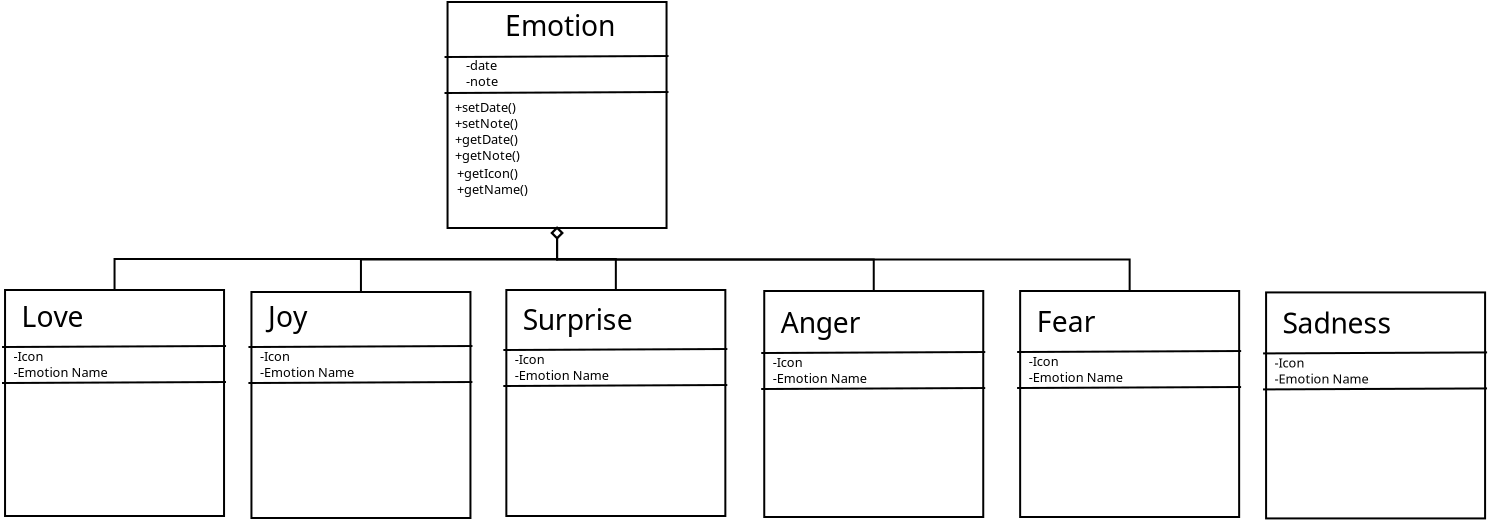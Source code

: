 <?xml version="1.0" encoding="UTF-8"?>
<dia:diagram xmlns:dia="http://www.lysator.liu.se/~alla/dia/">
  <dia:layer name="Background" visible="true" active="true">
    <dia:object type="Standard - Box" version="0" id="O0">
      <dia:attribute name="obj_pos">
        <dia:point val="25.25,2.4"/>
      </dia:attribute>
      <dia:attribute name="obj_bb">
        <dia:rectangle val="25.2,2.35;36.25,13.75"/>
      </dia:attribute>
      <dia:attribute name="elem_corner">
        <dia:point val="25.25,2.4"/>
      </dia:attribute>
      <dia:attribute name="elem_width">
        <dia:real val="10.95"/>
      </dia:attribute>
      <dia:attribute name="elem_height">
        <dia:real val="11.3"/>
      </dia:attribute>
      <dia:attribute name="show_background">
        <dia:boolean val="true"/>
      </dia:attribute>
    </dia:object>
    <dia:object type="Standard - Text" version="1" id="O1">
      <dia:attribute name="obj_pos">
        <dia:point val="28.125,4.1"/>
      </dia:attribute>
      <dia:attribute name="obj_bb">
        <dia:rectangle val="28.125,2.69;33.21,4.39"/>
      </dia:attribute>
      <dia:attribute name="text">
        <dia:composite type="text">
          <dia:attribute name="string">
            <dia:string>#Emotion#</dia:string>
          </dia:attribute>
          <dia:attribute name="font">
            <dia:font family="sans" style="0" name="Helvetica"/>
          </dia:attribute>
          <dia:attribute name="height">
            <dia:real val="1.764"/>
          </dia:attribute>
          <dia:attribute name="pos">
            <dia:point val="28.125,4.1"/>
          </dia:attribute>
          <dia:attribute name="color">
            <dia:color val="#000000"/>
          </dia:attribute>
          <dia:attribute name="alignment">
            <dia:enum val="0"/>
          </dia:attribute>
        </dia:composite>
      </dia:attribute>
      <dia:attribute name="valign">
        <dia:enum val="3"/>
      </dia:attribute>
    </dia:object>
    <dia:object type="Standard - Line" version="0" id="O2">
      <dia:attribute name="obj_pos">
        <dia:point val="25.1,5.15"/>
      </dia:attribute>
      <dia:attribute name="obj_bb">
        <dia:rectangle val="25.05,5.05;36.35,5.2"/>
      </dia:attribute>
      <dia:attribute name="conn_endpoints">
        <dia:point val="25.1,5.15"/>
        <dia:point val="36.3,5.1"/>
      </dia:attribute>
      <dia:attribute name="numcp">
        <dia:int val="1"/>
      </dia:attribute>
    </dia:object>
    <dia:object type="Standard - Line" version="0" id="O3">
      <dia:attribute name="obj_pos">
        <dia:point val="25.098,6.95"/>
      </dia:attribute>
      <dia:attribute name="obj_bb">
        <dia:rectangle val="25.047,6.85;36.348,7.0"/>
      </dia:attribute>
      <dia:attribute name="conn_endpoints">
        <dia:point val="25.098,6.95"/>
        <dia:point val="36.297,6.9"/>
      </dia:attribute>
      <dia:attribute name="numcp">
        <dia:int val="1"/>
      </dia:attribute>
    </dia:object>
    <dia:object type="Standard - Text" version="1" id="O4">
      <dia:attribute name="obj_pos">
        <dia:point val="26.175,5.8"/>
      </dia:attribute>
      <dia:attribute name="obj_bb">
        <dia:rectangle val="26.175,5.16;27.665,6.732"/>
      </dia:attribute>
      <dia:attribute name="text">
        <dia:composite type="text">
          <dia:attribute name="string">
            <dia:string>#-date
-note#</dia:string>
          </dia:attribute>
          <dia:attribute name="font">
            <dia:font family="sans" style="0" name="Helvetica"/>
          </dia:attribute>
          <dia:attribute name="height">
            <dia:real val="0.8"/>
          </dia:attribute>
          <dia:attribute name="pos">
            <dia:point val="26.175,5.8"/>
          </dia:attribute>
          <dia:attribute name="color">
            <dia:color val="#000000"/>
          </dia:attribute>
          <dia:attribute name="alignment">
            <dia:enum val="0"/>
          </dia:attribute>
        </dia:composite>
      </dia:attribute>
      <dia:attribute name="valign">
        <dia:enum val="3"/>
      </dia:attribute>
    </dia:object>
    <dia:object type="Standard - Text" version="1" id="O5">
      <dia:attribute name="obj_pos">
        <dia:point val="25.625,7.9"/>
      </dia:attribute>
      <dia:attribute name="obj_bb">
        <dia:rectangle val="25.625,7.26;28.815,10.432"/>
      </dia:attribute>
      <dia:attribute name="text">
        <dia:composite type="text">
          <dia:attribute name="string">
            <dia:string>#+setDate()
+setNote()
+getDate()
+getNote()#</dia:string>
          </dia:attribute>
          <dia:attribute name="font">
            <dia:font family="sans" style="0" name="Helvetica"/>
          </dia:attribute>
          <dia:attribute name="height">
            <dia:real val="0.8"/>
          </dia:attribute>
          <dia:attribute name="pos">
            <dia:point val="25.625,7.9"/>
          </dia:attribute>
          <dia:attribute name="color">
            <dia:color val="#000000"/>
          </dia:attribute>
          <dia:attribute name="alignment">
            <dia:enum val="0"/>
          </dia:attribute>
        </dia:composite>
      </dia:attribute>
      <dia:attribute name="valign">
        <dia:enum val="3"/>
      </dia:attribute>
    </dia:object>
    <dia:object type="Standard - Box" version="0" id="O6">
      <dia:attribute name="obj_pos">
        <dia:point val="15.445,16.9"/>
      </dia:attribute>
      <dia:attribute name="obj_bb">
        <dia:rectangle val="15.395,16.85;26.445,28.25"/>
      </dia:attribute>
      <dia:attribute name="elem_corner">
        <dia:point val="15.445,16.9"/>
      </dia:attribute>
      <dia:attribute name="elem_width">
        <dia:real val="10.95"/>
      </dia:attribute>
      <dia:attribute name="elem_height">
        <dia:real val="11.3"/>
      </dia:attribute>
      <dia:attribute name="show_background">
        <dia:boolean val="true"/>
      </dia:attribute>
    </dia:object>
    <dia:object type="Standard - Text" version="1" id="O7">
      <dia:attribute name="obj_pos">
        <dia:point val="16.27,18.65"/>
      </dia:attribute>
      <dia:attribute name="obj_bb">
        <dia:rectangle val="16.27,17.24;18.325,18.94"/>
      </dia:attribute>
      <dia:attribute name="text">
        <dia:composite type="text">
          <dia:attribute name="string">
            <dia:string>#Joy#</dia:string>
          </dia:attribute>
          <dia:attribute name="font">
            <dia:font family="sans" style="0" name="Helvetica"/>
          </dia:attribute>
          <dia:attribute name="height">
            <dia:real val="1.764"/>
          </dia:attribute>
          <dia:attribute name="pos">
            <dia:point val="16.27,18.65"/>
          </dia:attribute>
          <dia:attribute name="color">
            <dia:color val="#000000"/>
          </dia:attribute>
          <dia:attribute name="alignment">
            <dia:enum val="0"/>
          </dia:attribute>
        </dia:composite>
      </dia:attribute>
      <dia:attribute name="valign">
        <dia:enum val="3"/>
      </dia:attribute>
    </dia:object>
    <dia:object type="Standard - Line" version="0" id="O8">
      <dia:attribute name="obj_pos">
        <dia:point val="15.295,19.65"/>
      </dia:attribute>
      <dia:attribute name="obj_bb">
        <dia:rectangle val="15.245,19.55;26.545,19.7"/>
      </dia:attribute>
      <dia:attribute name="conn_endpoints">
        <dia:point val="15.295,19.65"/>
        <dia:point val="26.495,19.6"/>
      </dia:attribute>
      <dia:attribute name="numcp">
        <dia:int val="1"/>
      </dia:attribute>
    </dia:object>
    <dia:object type="Standard - Line" version="0" id="O9">
      <dia:attribute name="obj_pos">
        <dia:point val="15.293,21.45"/>
      </dia:attribute>
      <dia:attribute name="obj_bb">
        <dia:rectangle val="15.242,21.35;26.543,21.5"/>
      </dia:attribute>
      <dia:attribute name="conn_endpoints">
        <dia:point val="15.293,21.45"/>
        <dia:point val="26.492,21.4"/>
      </dia:attribute>
      <dia:attribute name="numcp">
        <dia:int val="1"/>
      </dia:attribute>
    </dia:object>
    <dia:object type="Standard - Text" version="1" id="O10">
      <dia:attribute name="obj_pos">
        <dia:point val="22.95,18.35"/>
      </dia:attribute>
      <dia:attribute name="obj_bb">
        <dia:rectangle val="22.95,17.71;22.95,18.483"/>
      </dia:attribute>
      <dia:attribute name="text">
        <dia:composite type="text">
          <dia:attribute name="string">
            <dia:string>##</dia:string>
          </dia:attribute>
          <dia:attribute name="font">
            <dia:font family="sans" style="0" name="Helvetica"/>
          </dia:attribute>
          <dia:attribute name="height">
            <dia:real val="0.8"/>
          </dia:attribute>
          <dia:attribute name="pos">
            <dia:point val="22.95,18.35"/>
          </dia:attribute>
          <dia:attribute name="color">
            <dia:color val="#000000"/>
          </dia:attribute>
          <dia:attribute name="alignment">
            <dia:enum val="0"/>
          </dia:attribute>
        </dia:composite>
      </dia:attribute>
      <dia:attribute name="valign">
        <dia:enum val="3"/>
      </dia:attribute>
    </dia:object>
    <dia:object type="Standard - Text" version="1" id="O11">
      <dia:attribute name="obj_pos">
        <dia:point val="15.87,20.35"/>
      </dia:attribute>
      <dia:attribute name="obj_bb">
        <dia:rectangle val="15.87,19.71;20.253,21.282"/>
      </dia:attribute>
      <dia:attribute name="text">
        <dia:composite type="text">
          <dia:attribute name="string">
            <dia:string>#-Icon
-Emotion Name#</dia:string>
          </dia:attribute>
          <dia:attribute name="font">
            <dia:font family="sans" style="0" name="Helvetica"/>
          </dia:attribute>
          <dia:attribute name="height">
            <dia:real val="0.8"/>
          </dia:attribute>
          <dia:attribute name="pos">
            <dia:point val="15.87,20.35"/>
          </dia:attribute>
          <dia:attribute name="color">
            <dia:color val="#000000"/>
          </dia:attribute>
          <dia:attribute name="alignment">
            <dia:enum val="0"/>
          </dia:attribute>
        </dia:composite>
      </dia:attribute>
      <dia:attribute name="valign">
        <dia:enum val="3"/>
      </dia:attribute>
    </dia:object>
    <dia:object type="Standard - Text" version="1" id="O12">
      <dia:attribute name="obj_pos">
        <dia:point val="25.72,11.2"/>
      </dia:attribute>
      <dia:attribute name="obj_bb">
        <dia:rectangle val="25.72,10.56;29.22,12.133"/>
      </dia:attribute>
      <dia:attribute name="text">
        <dia:composite type="text">
          <dia:attribute name="string">
            <dia:string>#+getIcon()
+getName()#</dia:string>
          </dia:attribute>
          <dia:attribute name="font">
            <dia:font family="sans" style="0" name="Helvetica"/>
          </dia:attribute>
          <dia:attribute name="height">
            <dia:real val="0.8"/>
          </dia:attribute>
          <dia:attribute name="pos">
            <dia:point val="25.72,11.2"/>
          </dia:attribute>
          <dia:attribute name="color">
            <dia:color val="#000000"/>
          </dia:attribute>
          <dia:attribute name="alignment">
            <dia:enum val="0"/>
          </dia:attribute>
        </dia:composite>
      </dia:attribute>
      <dia:attribute name="valign">
        <dia:enum val="3"/>
      </dia:attribute>
    </dia:object>
    <dia:object type="Standard - Box" version="0" id="O13">
      <dia:attribute name="obj_pos">
        <dia:point val="28.19,16.8"/>
      </dia:attribute>
      <dia:attribute name="obj_bb">
        <dia:rectangle val="28.14,16.75;39.19,28.15"/>
      </dia:attribute>
      <dia:attribute name="elem_corner">
        <dia:point val="28.19,16.8"/>
      </dia:attribute>
      <dia:attribute name="elem_width">
        <dia:real val="10.95"/>
      </dia:attribute>
      <dia:attribute name="elem_height">
        <dia:real val="11.3"/>
      </dia:attribute>
      <dia:attribute name="show_background">
        <dia:boolean val="true"/>
      </dia:attribute>
    </dia:object>
    <dia:object type="Standard - Text" version="1" id="O14">
      <dia:attribute name="obj_pos">
        <dia:point val="29.015,18.8"/>
      </dia:attribute>
      <dia:attribute name="obj_bb">
        <dia:rectangle val="29.015,17.39;34.075,19.09"/>
      </dia:attribute>
      <dia:attribute name="text">
        <dia:composite type="text">
          <dia:attribute name="string">
            <dia:string>#Surprise#</dia:string>
          </dia:attribute>
          <dia:attribute name="font">
            <dia:font family="sans" style="0" name="Helvetica"/>
          </dia:attribute>
          <dia:attribute name="height">
            <dia:real val="1.764"/>
          </dia:attribute>
          <dia:attribute name="pos">
            <dia:point val="29.015,18.8"/>
          </dia:attribute>
          <dia:attribute name="color">
            <dia:color val="#000000"/>
          </dia:attribute>
          <dia:attribute name="alignment">
            <dia:enum val="0"/>
          </dia:attribute>
        </dia:composite>
      </dia:attribute>
      <dia:attribute name="valign">
        <dia:enum val="3"/>
      </dia:attribute>
    </dia:object>
    <dia:object type="Standard - Line" version="0" id="O15">
      <dia:attribute name="obj_pos">
        <dia:point val="28.04,19.8"/>
      </dia:attribute>
      <dia:attribute name="obj_bb">
        <dia:rectangle val="27.99,19.7;39.29,19.85"/>
      </dia:attribute>
      <dia:attribute name="conn_endpoints">
        <dia:point val="28.04,19.8"/>
        <dia:point val="39.24,19.75"/>
      </dia:attribute>
      <dia:attribute name="numcp">
        <dia:int val="1"/>
      </dia:attribute>
    </dia:object>
    <dia:object type="Standard - Line" version="0" id="O16">
      <dia:attribute name="obj_pos">
        <dia:point val="28.038,21.6"/>
      </dia:attribute>
      <dia:attribute name="obj_bb">
        <dia:rectangle val="27.987,21.5;39.288,21.65"/>
      </dia:attribute>
      <dia:attribute name="conn_endpoints">
        <dia:point val="28.038,21.6"/>
        <dia:point val="39.237,21.55"/>
      </dia:attribute>
      <dia:attribute name="numcp">
        <dia:int val="1"/>
      </dia:attribute>
    </dia:object>
    <dia:object type="Standard - Text" version="1" id="O17">
      <dia:attribute name="obj_pos">
        <dia:point val="35.695,18.5"/>
      </dia:attribute>
      <dia:attribute name="obj_bb">
        <dia:rectangle val="35.695,17.86;35.695,18.633"/>
      </dia:attribute>
      <dia:attribute name="text">
        <dia:composite type="text">
          <dia:attribute name="string">
            <dia:string>##</dia:string>
          </dia:attribute>
          <dia:attribute name="font">
            <dia:font family="sans" style="0" name="Helvetica"/>
          </dia:attribute>
          <dia:attribute name="height">
            <dia:real val="0.8"/>
          </dia:attribute>
          <dia:attribute name="pos">
            <dia:point val="35.695,18.5"/>
          </dia:attribute>
          <dia:attribute name="color">
            <dia:color val="#000000"/>
          </dia:attribute>
          <dia:attribute name="alignment">
            <dia:enum val="0"/>
          </dia:attribute>
        </dia:composite>
      </dia:attribute>
      <dia:attribute name="valign">
        <dia:enum val="3"/>
      </dia:attribute>
    </dia:object>
    <dia:object type="Standard - Text" version="1" id="O18">
      <dia:attribute name="obj_pos">
        <dia:point val="28.615,20.5"/>
      </dia:attribute>
      <dia:attribute name="obj_bb">
        <dia:rectangle val="28.615,19.86;32.998,21.433"/>
      </dia:attribute>
      <dia:attribute name="text">
        <dia:composite type="text">
          <dia:attribute name="string">
            <dia:string>#-Icon
-Emotion Name#</dia:string>
          </dia:attribute>
          <dia:attribute name="font">
            <dia:font family="sans" style="0" name="Helvetica"/>
          </dia:attribute>
          <dia:attribute name="height">
            <dia:real val="0.8"/>
          </dia:attribute>
          <dia:attribute name="pos">
            <dia:point val="28.615,20.5"/>
          </dia:attribute>
          <dia:attribute name="color">
            <dia:color val="#000000"/>
          </dia:attribute>
          <dia:attribute name="alignment">
            <dia:enum val="0"/>
          </dia:attribute>
        </dia:composite>
      </dia:attribute>
      <dia:attribute name="valign">
        <dia:enum val="3"/>
      </dia:attribute>
    </dia:object>
    <dia:object type="Standard - Box" version="0" id="O19">
      <dia:attribute name="obj_pos">
        <dia:point val="41.085,16.85"/>
      </dia:attribute>
      <dia:attribute name="obj_bb">
        <dia:rectangle val="41.035,16.8;52.085,28.2"/>
      </dia:attribute>
      <dia:attribute name="elem_corner">
        <dia:point val="41.085,16.85"/>
      </dia:attribute>
      <dia:attribute name="elem_width">
        <dia:real val="10.95"/>
      </dia:attribute>
      <dia:attribute name="elem_height">
        <dia:real val="11.3"/>
      </dia:attribute>
      <dia:attribute name="show_background">
        <dia:boolean val="true"/>
      </dia:attribute>
    </dia:object>
    <dia:object type="Standard - Text" version="1" id="O20">
      <dia:attribute name="obj_pos">
        <dia:point val="41.91,18.95"/>
      </dia:attribute>
      <dia:attribute name="obj_bb">
        <dia:rectangle val="41.91,17.54;45.578,19.24"/>
      </dia:attribute>
      <dia:attribute name="text">
        <dia:composite type="text">
          <dia:attribute name="string">
            <dia:string>#Anger#</dia:string>
          </dia:attribute>
          <dia:attribute name="font">
            <dia:font family="sans" style="0" name="Helvetica"/>
          </dia:attribute>
          <dia:attribute name="height">
            <dia:real val="1.764"/>
          </dia:attribute>
          <dia:attribute name="pos">
            <dia:point val="41.91,18.95"/>
          </dia:attribute>
          <dia:attribute name="color">
            <dia:color val="#000000"/>
          </dia:attribute>
          <dia:attribute name="alignment">
            <dia:enum val="0"/>
          </dia:attribute>
        </dia:composite>
      </dia:attribute>
      <dia:attribute name="valign">
        <dia:enum val="3"/>
      </dia:attribute>
    </dia:object>
    <dia:object type="Standard - Line" version="0" id="O21">
      <dia:attribute name="obj_pos">
        <dia:point val="40.935,19.95"/>
      </dia:attribute>
      <dia:attribute name="obj_bb">
        <dia:rectangle val="40.885,19.85;52.185,20.0"/>
      </dia:attribute>
      <dia:attribute name="conn_endpoints">
        <dia:point val="40.935,19.95"/>
        <dia:point val="52.135,19.9"/>
      </dia:attribute>
      <dia:attribute name="numcp">
        <dia:int val="1"/>
      </dia:attribute>
    </dia:object>
    <dia:object type="Standard - Line" version="0" id="O22">
      <dia:attribute name="obj_pos">
        <dia:point val="40.932,21.75"/>
      </dia:attribute>
      <dia:attribute name="obj_bb">
        <dia:rectangle val="40.882,21.65;52.183,21.8"/>
      </dia:attribute>
      <dia:attribute name="conn_endpoints">
        <dia:point val="40.932,21.75"/>
        <dia:point val="52.133,21.7"/>
      </dia:attribute>
      <dia:attribute name="numcp">
        <dia:int val="1"/>
      </dia:attribute>
    </dia:object>
    <dia:object type="Standard - Text" version="1" id="O23">
      <dia:attribute name="obj_pos">
        <dia:point val="48.59,18.65"/>
      </dia:attribute>
      <dia:attribute name="obj_bb">
        <dia:rectangle val="48.59,18.01;48.59,18.782"/>
      </dia:attribute>
      <dia:attribute name="text">
        <dia:composite type="text">
          <dia:attribute name="string">
            <dia:string>##</dia:string>
          </dia:attribute>
          <dia:attribute name="font">
            <dia:font family="sans" style="0" name="Helvetica"/>
          </dia:attribute>
          <dia:attribute name="height">
            <dia:real val="0.8"/>
          </dia:attribute>
          <dia:attribute name="pos">
            <dia:point val="48.59,18.65"/>
          </dia:attribute>
          <dia:attribute name="color">
            <dia:color val="#000000"/>
          </dia:attribute>
          <dia:attribute name="alignment">
            <dia:enum val="0"/>
          </dia:attribute>
        </dia:composite>
      </dia:attribute>
      <dia:attribute name="valign">
        <dia:enum val="3"/>
      </dia:attribute>
    </dia:object>
    <dia:object type="Standard - Text" version="1" id="O24">
      <dia:attribute name="obj_pos">
        <dia:point val="41.51,20.65"/>
      </dia:attribute>
      <dia:attribute name="obj_bb">
        <dia:rectangle val="41.51,20.01;45.892,21.582"/>
      </dia:attribute>
      <dia:attribute name="text">
        <dia:composite type="text">
          <dia:attribute name="string">
            <dia:string>#-Icon
-Emotion Name#</dia:string>
          </dia:attribute>
          <dia:attribute name="font">
            <dia:font family="sans" style="0" name="Helvetica"/>
          </dia:attribute>
          <dia:attribute name="height">
            <dia:real val="0.8"/>
          </dia:attribute>
          <dia:attribute name="pos">
            <dia:point val="41.51,20.65"/>
          </dia:attribute>
          <dia:attribute name="color">
            <dia:color val="#000000"/>
          </dia:attribute>
          <dia:attribute name="alignment">
            <dia:enum val="0"/>
          </dia:attribute>
        </dia:composite>
      </dia:attribute>
      <dia:attribute name="valign">
        <dia:enum val="3"/>
      </dia:attribute>
    </dia:object>
    <dia:object type="Standard - Box" version="0" id="O25">
      <dia:attribute name="obj_pos">
        <dia:point val="53.88,16.85"/>
      </dia:attribute>
      <dia:attribute name="obj_bb">
        <dia:rectangle val="53.83,16.8;64.88,28.2"/>
      </dia:attribute>
      <dia:attribute name="elem_corner">
        <dia:point val="53.88,16.85"/>
      </dia:attribute>
      <dia:attribute name="elem_width">
        <dia:real val="10.95"/>
      </dia:attribute>
      <dia:attribute name="elem_height">
        <dia:real val="11.3"/>
      </dia:attribute>
      <dia:attribute name="show_background">
        <dia:boolean val="true"/>
      </dia:attribute>
    </dia:object>
    <dia:object type="Standard - Text" version="1" id="O26">
      <dia:attribute name="obj_pos">
        <dia:point val="54.705,18.9"/>
      </dia:attribute>
      <dia:attribute name="obj_bb">
        <dia:rectangle val="54.705,17.49;57.43,19.19"/>
      </dia:attribute>
      <dia:attribute name="text">
        <dia:composite type="text">
          <dia:attribute name="string">
            <dia:string>#Fear#</dia:string>
          </dia:attribute>
          <dia:attribute name="font">
            <dia:font family="sans" style="0" name="Helvetica"/>
          </dia:attribute>
          <dia:attribute name="height">
            <dia:real val="1.764"/>
          </dia:attribute>
          <dia:attribute name="pos">
            <dia:point val="54.705,18.9"/>
          </dia:attribute>
          <dia:attribute name="color">
            <dia:color val="#000000"/>
          </dia:attribute>
          <dia:attribute name="alignment">
            <dia:enum val="0"/>
          </dia:attribute>
        </dia:composite>
      </dia:attribute>
      <dia:attribute name="valign">
        <dia:enum val="3"/>
      </dia:attribute>
    </dia:object>
    <dia:object type="Standard - Line" version="0" id="O27">
      <dia:attribute name="obj_pos">
        <dia:point val="53.73,19.9"/>
      </dia:attribute>
      <dia:attribute name="obj_bb">
        <dia:rectangle val="53.68,19.8;64.98,19.95"/>
      </dia:attribute>
      <dia:attribute name="conn_endpoints">
        <dia:point val="53.73,19.9"/>
        <dia:point val="64.93,19.85"/>
      </dia:attribute>
      <dia:attribute name="numcp">
        <dia:int val="1"/>
      </dia:attribute>
    </dia:object>
    <dia:object type="Standard - Line" version="0" id="O28">
      <dia:attribute name="obj_pos">
        <dia:point val="53.727,21.7"/>
      </dia:attribute>
      <dia:attribute name="obj_bb">
        <dia:rectangle val="53.677,21.6;64.978,21.75"/>
      </dia:attribute>
      <dia:attribute name="conn_endpoints">
        <dia:point val="53.727,21.7"/>
        <dia:point val="64.927,21.65"/>
      </dia:attribute>
      <dia:attribute name="numcp">
        <dia:int val="1"/>
      </dia:attribute>
    </dia:object>
    <dia:object type="Standard - Text" version="1" id="O29">
      <dia:attribute name="obj_pos">
        <dia:point val="61.385,18.6"/>
      </dia:attribute>
      <dia:attribute name="obj_bb">
        <dia:rectangle val="61.385,17.96;61.385,18.733"/>
      </dia:attribute>
      <dia:attribute name="text">
        <dia:composite type="text">
          <dia:attribute name="string">
            <dia:string>##</dia:string>
          </dia:attribute>
          <dia:attribute name="font">
            <dia:font family="sans" style="0" name="Helvetica"/>
          </dia:attribute>
          <dia:attribute name="height">
            <dia:real val="0.8"/>
          </dia:attribute>
          <dia:attribute name="pos">
            <dia:point val="61.385,18.6"/>
          </dia:attribute>
          <dia:attribute name="color">
            <dia:color val="#000000"/>
          </dia:attribute>
          <dia:attribute name="alignment">
            <dia:enum val="0"/>
          </dia:attribute>
        </dia:composite>
      </dia:attribute>
      <dia:attribute name="valign">
        <dia:enum val="3"/>
      </dia:attribute>
    </dia:object>
    <dia:object type="Standard - Text" version="1" id="O30">
      <dia:attribute name="obj_pos">
        <dia:point val="54.305,20.6"/>
      </dia:attribute>
      <dia:attribute name="obj_bb">
        <dia:rectangle val="54.305,19.96;58.688,21.532"/>
      </dia:attribute>
      <dia:attribute name="text">
        <dia:composite type="text">
          <dia:attribute name="string">
            <dia:string>#-Icon
-Emotion Name#</dia:string>
          </dia:attribute>
          <dia:attribute name="font">
            <dia:font family="sans" style="0" name="Helvetica"/>
          </dia:attribute>
          <dia:attribute name="height">
            <dia:real val="0.8"/>
          </dia:attribute>
          <dia:attribute name="pos">
            <dia:point val="54.305,20.6"/>
          </dia:attribute>
          <dia:attribute name="color">
            <dia:color val="#000000"/>
          </dia:attribute>
          <dia:attribute name="alignment">
            <dia:enum val="0"/>
          </dia:attribute>
        </dia:composite>
      </dia:attribute>
      <dia:attribute name="valign">
        <dia:enum val="3"/>
      </dia:attribute>
    </dia:object>
    <dia:object type="Standard - Box" version="0" id="O31">
      <dia:attribute name="obj_pos">
        <dia:point val="3.125,16.8"/>
      </dia:attribute>
      <dia:attribute name="obj_bb">
        <dia:rectangle val="3.075,16.75;14.125,28.15"/>
      </dia:attribute>
      <dia:attribute name="elem_corner">
        <dia:point val="3.125,16.8"/>
      </dia:attribute>
      <dia:attribute name="elem_width">
        <dia:real val="10.95"/>
      </dia:attribute>
      <dia:attribute name="elem_height">
        <dia:real val="11.3"/>
      </dia:attribute>
      <dia:attribute name="show_background">
        <dia:boolean val="true"/>
      </dia:attribute>
    </dia:object>
    <dia:object type="Standard - Text" version="1" id="O32">
      <dia:attribute name="obj_pos">
        <dia:point val="3.95,18.65"/>
      </dia:attribute>
      <dia:attribute name="obj_bb">
        <dia:rectangle val="3.95,17.24;6.862,18.94"/>
      </dia:attribute>
      <dia:attribute name="text">
        <dia:composite type="text">
          <dia:attribute name="string">
            <dia:string>#Love#</dia:string>
          </dia:attribute>
          <dia:attribute name="font">
            <dia:font family="sans" style="0" name="Helvetica"/>
          </dia:attribute>
          <dia:attribute name="height">
            <dia:real val="1.764"/>
          </dia:attribute>
          <dia:attribute name="pos">
            <dia:point val="3.95,18.65"/>
          </dia:attribute>
          <dia:attribute name="color">
            <dia:color val="#000000"/>
          </dia:attribute>
          <dia:attribute name="alignment">
            <dia:enum val="0"/>
          </dia:attribute>
        </dia:composite>
      </dia:attribute>
      <dia:attribute name="valign">
        <dia:enum val="3"/>
      </dia:attribute>
    </dia:object>
    <dia:object type="Standard - Line" version="0" id="O33">
      <dia:attribute name="obj_pos">
        <dia:point val="2.975,19.65"/>
      </dia:attribute>
      <dia:attribute name="obj_bb">
        <dia:rectangle val="2.925,19.55;14.225,19.7"/>
      </dia:attribute>
      <dia:attribute name="conn_endpoints">
        <dia:point val="2.975,19.65"/>
        <dia:point val="14.175,19.6"/>
      </dia:attribute>
      <dia:attribute name="numcp">
        <dia:int val="1"/>
      </dia:attribute>
    </dia:object>
    <dia:object type="Standard - Line" version="0" id="O34">
      <dia:attribute name="obj_pos">
        <dia:point val="2.973,21.45"/>
      </dia:attribute>
      <dia:attribute name="obj_bb">
        <dia:rectangle val="2.922,21.35;14.223,21.5"/>
      </dia:attribute>
      <dia:attribute name="conn_endpoints">
        <dia:point val="2.973,21.45"/>
        <dia:point val="14.172,21.4"/>
      </dia:attribute>
      <dia:attribute name="numcp">
        <dia:int val="1"/>
      </dia:attribute>
    </dia:object>
    <dia:object type="Standard - Text" version="1" id="O35">
      <dia:attribute name="obj_pos">
        <dia:point val="10.63,18.35"/>
      </dia:attribute>
      <dia:attribute name="obj_bb">
        <dia:rectangle val="10.63,17.71;10.63,18.483"/>
      </dia:attribute>
      <dia:attribute name="text">
        <dia:composite type="text">
          <dia:attribute name="string">
            <dia:string>##</dia:string>
          </dia:attribute>
          <dia:attribute name="font">
            <dia:font family="sans" style="0" name="Helvetica"/>
          </dia:attribute>
          <dia:attribute name="height">
            <dia:real val="0.8"/>
          </dia:attribute>
          <dia:attribute name="pos">
            <dia:point val="10.63,18.35"/>
          </dia:attribute>
          <dia:attribute name="color">
            <dia:color val="#000000"/>
          </dia:attribute>
          <dia:attribute name="alignment">
            <dia:enum val="0"/>
          </dia:attribute>
        </dia:composite>
      </dia:attribute>
      <dia:attribute name="valign">
        <dia:enum val="3"/>
      </dia:attribute>
    </dia:object>
    <dia:object type="Standard - Text" version="1" id="O36">
      <dia:attribute name="obj_pos">
        <dia:point val="3.55,20.35"/>
      </dia:attribute>
      <dia:attribute name="obj_bb">
        <dia:rectangle val="3.55,19.71;7.933,21.282"/>
      </dia:attribute>
      <dia:attribute name="text">
        <dia:composite type="text">
          <dia:attribute name="string">
            <dia:string>#-Icon
-Emotion Name#</dia:string>
          </dia:attribute>
          <dia:attribute name="font">
            <dia:font family="sans" style="0" name="Helvetica"/>
          </dia:attribute>
          <dia:attribute name="height">
            <dia:real val="0.8"/>
          </dia:attribute>
          <dia:attribute name="pos">
            <dia:point val="3.55,20.35"/>
          </dia:attribute>
          <dia:attribute name="color">
            <dia:color val="#000000"/>
          </dia:attribute>
          <dia:attribute name="alignment">
            <dia:enum val="0"/>
          </dia:attribute>
        </dia:composite>
      </dia:attribute>
      <dia:attribute name="valign">
        <dia:enum val="3"/>
      </dia:attribute>
    </dia:object>
    <dia:object type="Standard - ZigZagLine" version="1" id="O37">
      <dia:attribute name="obj_pos">
        <dia:point val="8.6,16.8"/>
      </dia:attribute>
      <dia:attribute name="obj_bb">
        <dia:rectangle val="8.55,13.629;31.046,16.85"/>
      </dia:attribute>
      <dia:attribute name="orth_points">
        <dia:point val="8.6,16.8"/>
        <dia:point val="8.6,15.25"/>
        <dia:point val="30.725,15.25"/>
        <dia:point val="30.725,13.7"/>
      </dia:attribute>
      <dia:attribute name="orth_orient">
        <dia:enum val="1"/>
        <dia:enum val="0"/>
        <dia:enum val="1"/>
      </dia:attribute>
      <dia:attribute name="autorouting">
        <dia:boolean val="true"/>
      </dia:attribute>
      <dia:attribute name="end_arrow">
        <dia:enum val="4"/>
      </dia:attribute>
      <dia:attribute name="end_arrow_length">
        <dia:real val="0.5"/>
      </dia:attribute>
      <dia:attribute name="end_arrow_width">
        <dia:real val="0.5"/>
      </dia:attribute>
      <dia:connections>
        <dia:connection handle="0" to="O31" connection="1"/>
        <dia:connection handle="1" to="O0" connection="6"/>
      </dia:connections>
    </dia:object>
    <dia:object type="Standard - ZigZagLine" version="1" id="O38">
      <dia:attribute name="obj_pos">
        <dia:point val="20.92,16.85"/>
      </dia:attribute>
      <dia:attribute name="obj_bb">
        <dia:rectangle val="20.87,13.629;31.046,16.9"/>
      </dia:attribute>
      <dia:attribute name="orth_points">
        <dia:point val="20.92,16.85"/>
        <dia:point val="20.92,15.275"/>
        <dia:point val="30.725,15.275"/>
        <dia:point val="30.725,13.7"/>
      </dia:attribute>
      <dia:attribute name="orth_orient">
        <dia:enum val="1"/>
        <dia:enum val="0"/>
        <dia:enum val="1"/>
      </dia:attribute>
      <dia:attribute name="autorouting">
        <dia:boolean val="true"/>
      </dia:attribute>
      <dia:attribute name="end_arrow">
        <dia:enum val="4"/>
      </dia:attribute>
      <dia:attribute name="end_arrow_length">
        <dia:real val="0.5"/>
      </dia:attribute>
      <dia:attribute name="end_arrow_width">
        <dia:real val="0.5"/>
      </dia:attribute>
      <dia:connections>
        <dia:connection handle="0" to="O6" connection="8"/>
        <dia:connection handle="1" to="O0" connection="6"/>
      </dia:connections>
    </dia:object>
    <dia:object type="Standard - ZigZagLine" version="1" id="O39">
      <dia:attribute name="obj_pos">
        <dia:point val="59.355,16.85"/>
      </dia:attribute>
      <dia:attribute name="obj_bb">
        <dia:rectangle val="30.404,13.629;59.405,16.9"/>
      </dia:attribute>
      <dia:attribute name="orth_points">
        <dia:point val="59.355,16.85"/>
        <dia:point val="59.355,15.275"/>
        <dia:point val="30.725,15.275"/>
        <dia:point val="30.725,13.7"/>
      </dia:attribute>
      <dia:attribute name="orth_orient">
        <dia:enum val="1"/>
        <dia:enum val="0"/>
        <dia:enum val="1"/>
      </dia:attribute>
      <dia:attribute name="autorouting">
        <dia:boolean val="true"/>
      </dia:attribute>
      <dia:attribute name="end_arrow">
        <dia:enum val="4"/>
      </dia:attribute>
      <dia:attribute name="end_arrow_length">
        <dia:real val="0.5"/>
      </dia:attribute>
      <dia:attribute name="end_arrow_width">
        <dia:real val="0.5"/>
      </dia:attribute>
      <dia:connections>
        <dia:connection handle="0" to="O25" connection="1"/>
        <dia:connection handle="1" to="O0" connection="6"/>
      </dia:connections>
    </dia:object>
    <dia:object type="Standard - ZigZagLine" version="1" id="O40">
      <dia:attribute name="obj_pos">
        <dia:point val="46.56,16.85"/>
      </dia:attribute>
      <dia:attribute name="obj_bb">
        <dia:rectangle val="30.404,13.629;46.61,16.9"/>
      </dia:attribute>
      <dia:attribute name="orth_points">
        <dia:point val="46.56,16.85"/>
        <dia:point val="46.56,15.275"/>
        <dia:point val="30.725,15.275"/>
        <dia:point val="30.725,13.7"/>
      </dia:attribute>
      <dia:attribute name="orth_orient">
        <dia:enum val="1"/>
        <dia:enum val="0"/>
        <dia:enum val="1"/>
      </dia:attribute>
      <dia:attribute name="autorouting">
        <dia:boolean val="true"/>
      </dia:attribute>
      <dia:attribute name="end_arrow">
        <dia:enum val="4"/>
      </dia:attribute>
      <dia:attribute name="end_arrow_length">
        <dia:real val="0.5"/>
      </dia:attribute>
      <dia:attribute name="end_arrow_width">
        <dia:real val="0.5"/>
      </dia:attribute>
      <dia:connections>
        <dia:connection handle="0" to="O19" connection="1"/>
        <dia:connection handle="1" to="O0" connection="6"/>
      </dia:connections>
    </dia:object>
    <dia:object type="Standard - ZigZagLine" version="1" id="O41">
      <dia:attribute name="obj_pos">
        <dia:point val="33.665,16.8"/>
      </dia:attribute>
      <dia:attribute name="obj_bb">
        <dia:rectangle val="30.404,13.629;33.715,16.85"/>
      </dia:attribute>
      <dia:attribute name="orth_points">
        <dia:point val="33.665,16.8"/>
        <dia:point val="33.665,15.25"/>
        <dia:point val="30.725,15.25"/>
        <dia:point val="30.725,13.7"/>
      </dia:attribute>
      <dia:attribute name="orth_orient">
        <dia:enum val="1"/>
        <dia:enum val="0"/>
        <dia:enum val="1"/>
      </dia:attribute>
      <dia:attribute name="autorouting">
        <dia:boolean val="true"/>
      </dia:attribute>
      <dia:attribute name="end_arrow">
        <dia:enum val="4"/>
      </dia:attribute>
      <dia:attribute name="end_arrow_length">
        <dia:real val="0.5"/>
      </dia:attribute>
      <dia:attribute name="end_arrow_width">
        <dia:real val="0.5"/>
      </dia:attribute>
      <dia:connections>
        <dia:connection handle="0" to="O13" connection="1"/>
        <dia:connection handle="1" to="O0" connection="6"/>
      </dia:connections>
    </dia:object>
    <dia:object type="Standard - Box" version="0" id="O42">
      <dia:attribute name="obj_pos">
        <dia:point val="66.177,16.921"/>
      </dia:attribute>
      <dia:attribute name="obj_bb">
        <dia:rectangle val="66.127,16.871;77.177,28.271"/>
      </dia:attribute>
      <dia:attribute name="elem_corner">
        <dia:point val="66.177,16.921"/>
      </dia:attribute>
      <dia:attribute name="elem_width">
        <dia:real val="10.95"/>
      </dia:attribute>
      <dia:attribute name="elem_height">
        <dia:real val="11.3"/>
      </dia:attribute>
      <dia:attribute name="show_background">
        <dia:boolean val="true"/>
      </dia:attribute>
    </dia:object>
    <dia:object type="Standard - Text" version="1" id="O43">
      <dia:attribute name="obj_pos">
        <dia:point val="67.002,18.971"/>
      </dia:attribute>
      <dia:attribute name="obj_bb">
        <dia:rectangle val="67.002,17.518;72.137,19.346"/>
      </dia:attribute>
      <dia:attribute name="text">
        <dia:composite type="text">
          <dia:attribute name="string">
            <dia:string>#Sadness#</dia:string>
          </dia:attribute>
          <dia:attribute name="font">
            <dia:font family="sans" style="0" name="Helvetica"/>
          </dia:attribute>
          <dia:attribute name="height">
            <dia:real val="1.764"/>
          </dia:attribute>
          <dia:attribute name="pos">
            <dia:point val="67.002,18.971"/>
          </dia:attribute>
          <dia:attribute name="color">
            <dia:color val="#000000"/>
          </dia:attribute>
          <dia:attribute name="alignment">
            <dia:enum val="0"/>
          </dia:attribute>
        </dia:composite>
      </dia:attribute>
      <dia:attribute name="valign">
        <dia:enum val="3"/>
      </dia:attribute>
    </dia:object>
    <dia:object type="Standard - Line" version="0" id="O44">
      <dia:attribute name="obj_pos">
        <dia:point val="66.027,19.971"/>
      </dia:attribute>
      <dia:attribute name="obj_bb">
        <dia:rectangle val="65.976,19.87;77.277,20.021"/>
      </dia:attribute>
      <dia:attribute name="conn_endpoints">
        <dia:point val="66.027,19.971"/>
        <dia:point val="77.227,19.921"/>
      </dia:attribute>
      <dia:attribute name="numcp">
        <dia:int val="1"/>
      </dia:attribute>
    </dia:object>
    <dia:object type="Standard - Line" version="0" id="O45">
      <dia:attribute name="obj_pos">
        <dia:point val="66.024,21.771"/>
      </dia:attribute>
      <dia:attribute name="obj_bb">
        <dia:rectangle val="65.974,21.671;77.274,21.821"/>
      </dia:attribute>
      <dia:attribute name="conn_endpoints">
        <dia:point val="66.024,21.771"/>
        <dia:point val="77.224,21.721"/>
      </dia:attribute>
      <dia:attribute name="numcp">
        <dia:int val="1"/>
      </dia:attribute>
    </dia:object>
    <dia:object type="Standard - Text" version="1" id="O46">
      <dia:attribute name="obj_pos">
        <dia:point val="73.682,18.671"/>
      </dia:attribute>
      <dia:attribute name="obj_bb">
        <dia:rectangle val="73.682,18.031;73.682,18.803"/>
      </dia:attribute>
      <dia:attribute name="text">
        <dia:composite type="text">
          <dia:attribute name="string">
            <dia:string>##</dia:string>
          </dia:attribute>
          <dia:attribute name="font">
            <dia:font family="sans" style="0" name="Helvetica"/>
          </dia:attribute>
          <dia:attribute name="height">
            <dia:real val="0.8"/>
          </dia:attribute>
          <dia:attribute name="pos">
            <dia:point val="73.682,18.671"/>
          </dia:attribute>
          <dia:attribute name="color">
            <dia:color val="#000000"/>
          </dia:attribute>
          <dia:attribute name="alignment">
            <dia:enum val="0"/>
          </dia:attribute>
        </dia:composite>
      </dia:attribute>
      <dia:attribute name="valign">
        <dia:enum val="3"/>
      </dia:attribute>
    </dia:object>
    <dia:object type="Standard - Text" version="1" id="O47">
      <dia:attribute name="obj_pos">
        <dia:point val="66.602,20.671"/>
      </dia:attribute>
      <dia:attribute name="obj_bb">
        <dia:rectangle val="66.602,20.031;70.984,21.603"/>
      </dia:attribute>
      <dia:attribute name="text">
        <dia:composite type="text">
          <dia:attribute name="string">
            <dia:string>#-Icon
-Emotion Name#</dia:string>
          </dia:attribute>
          <dia:attribute name="font">
            <dia:font family="sans" style="0" name="Helvetica"/>
          </dia:attribute>
          <dia:attribute name="height">
            <dia:real val="0.8"/>
          </dia:attribute>
          <dia:attribute name="pos">
            <dia:point val="66.602,20.671"/>
          </dia:attribute>
          <dia:attribute name="color">
            <dia:color val="#000000"/>
          </dia:attribute>
          <dia:attribute name="alignment">
            <dia:enum val="0"/>
          </dia:attribute>
        </dia:composite>
      </dia:attribute>
      <dia:attribute name="valign">
        <dia:enum val="3"/>
      </dia:attribute>
    </dia:object>
  </dia:layer>
</dia:diagram>
